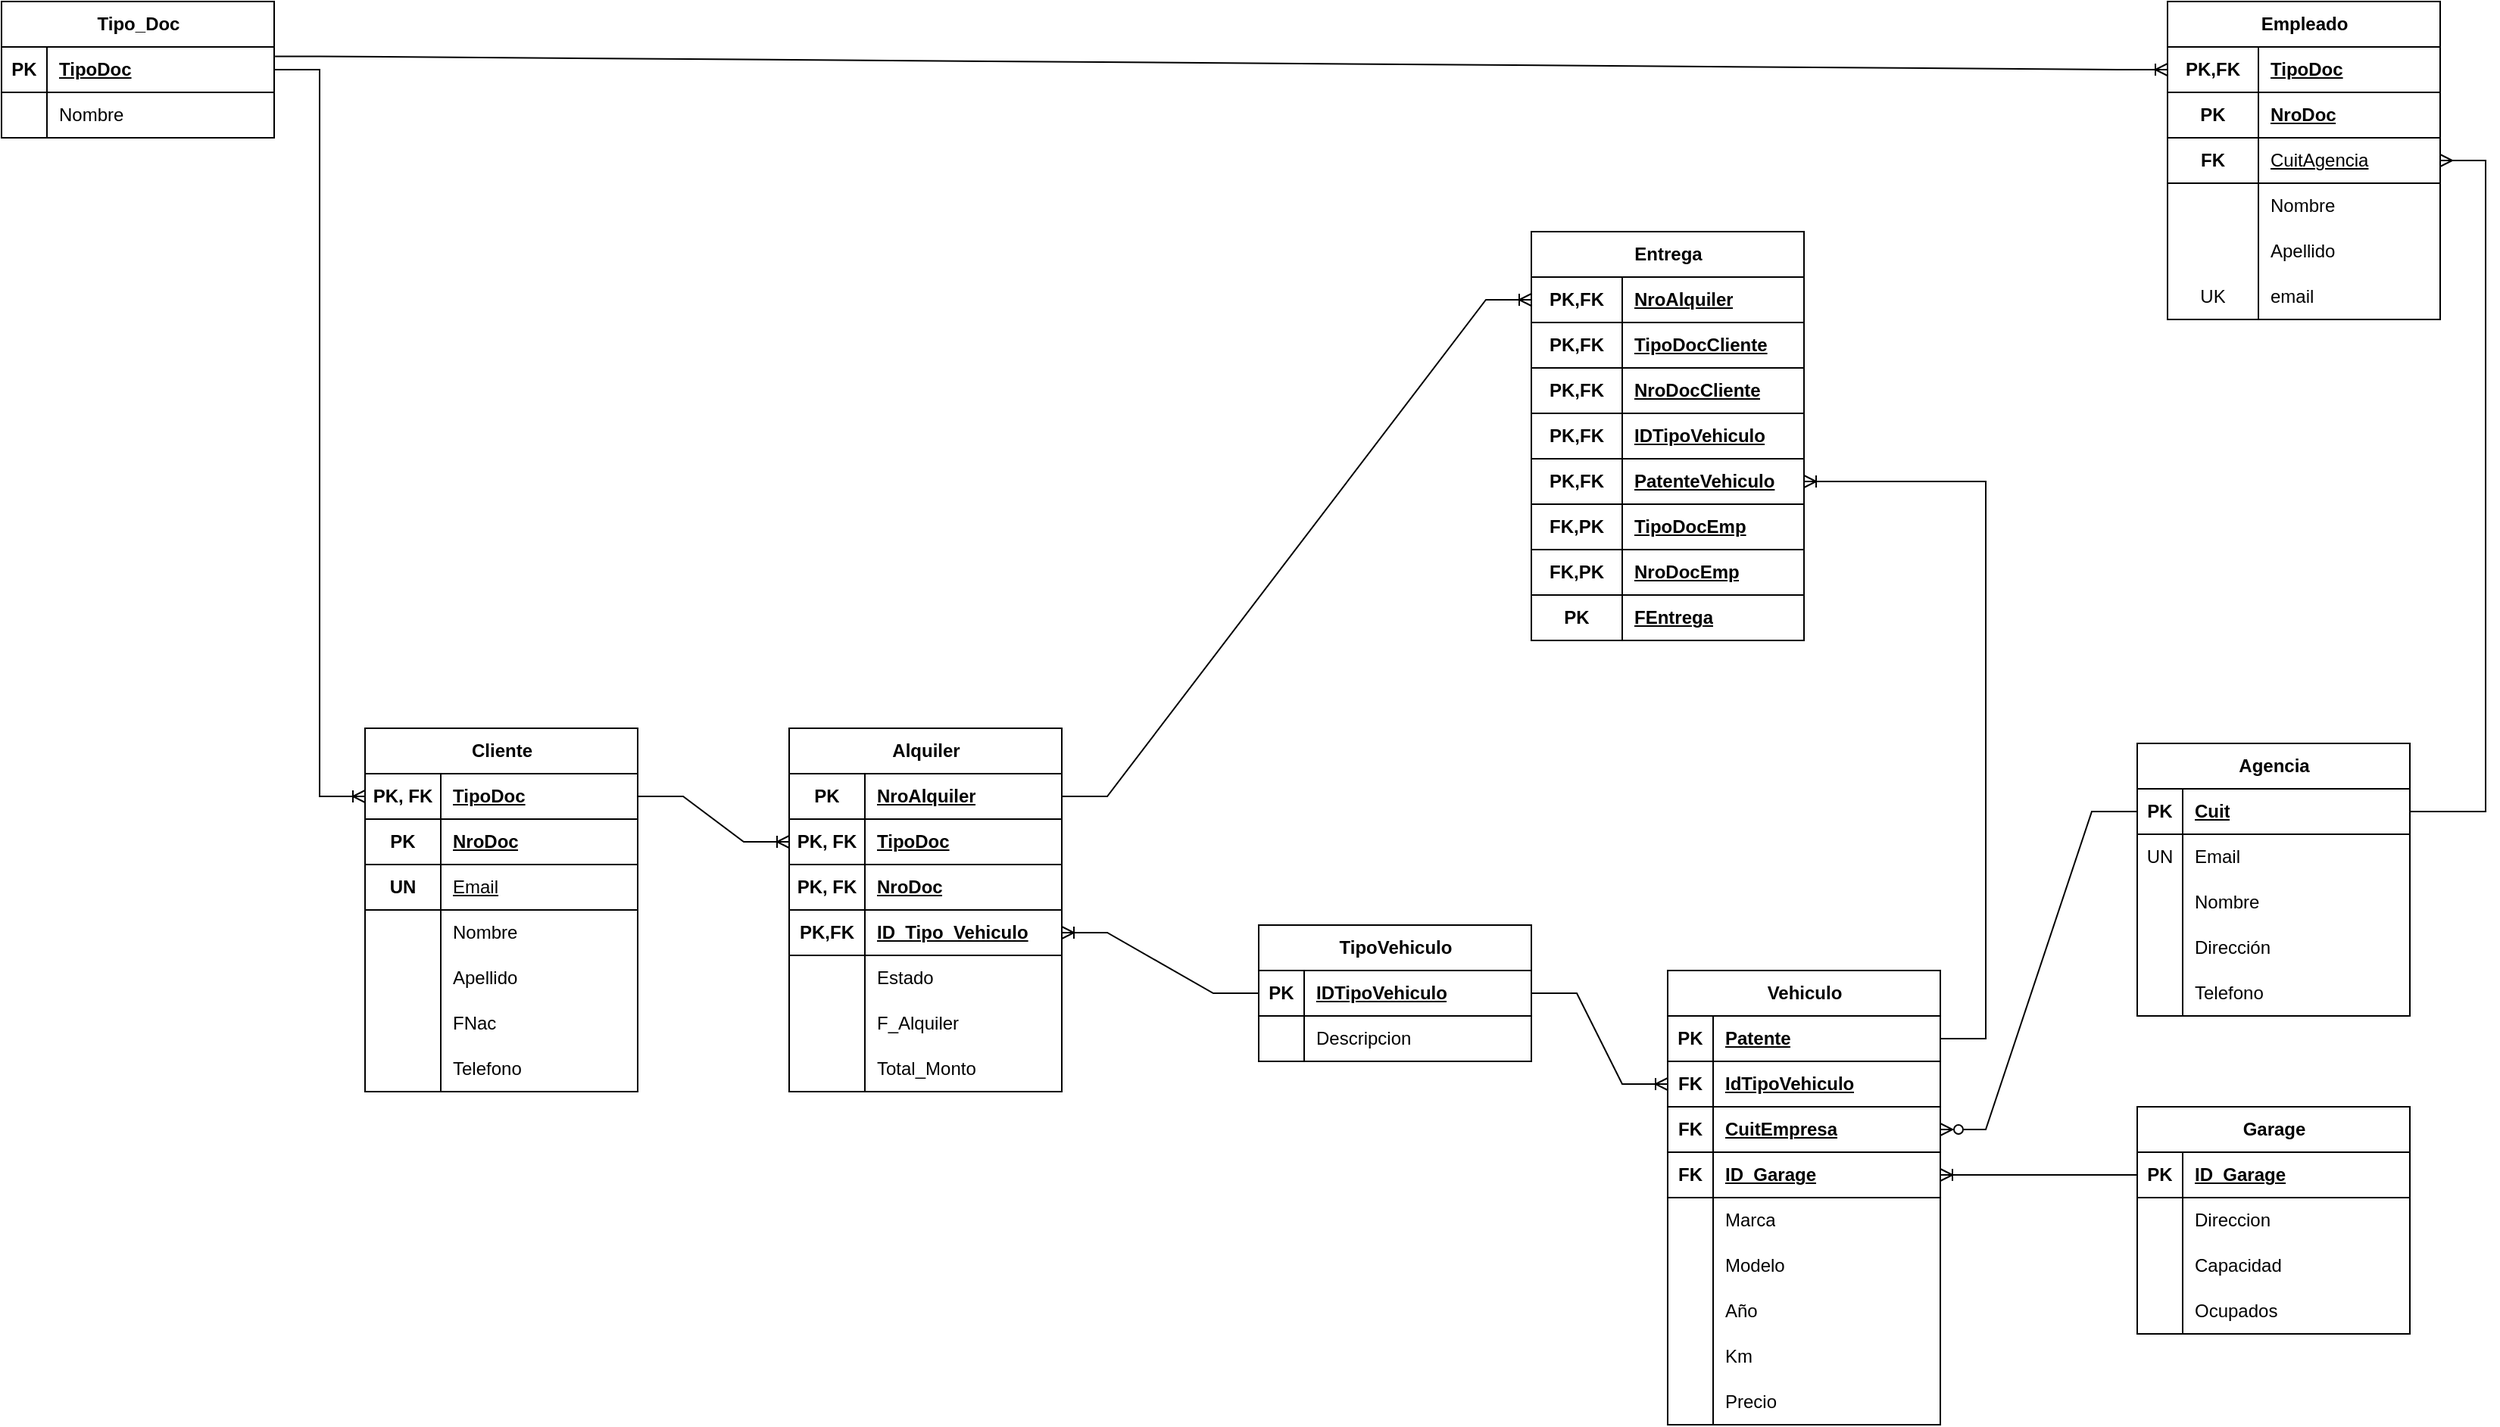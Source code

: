 <mxfile version="26.2.2">
  <diagram name="Página-1" id="3Fb46L_coKEyn5dIdVm9">
    <mxGraphModel dx="4307" dy="3256" grid="1" gridSize="10" guides="1" tooltips="1" connect="1" arrows="1" fold="1" page="1" pageScale="1" pageWidth="827" pageHeight="1169" math="0" shadow="0">
      <root>
        <mxCell id="0" />
        <mxCell id="1" parent="0" />
        <mxCell id="S7bPvrfA1P3Xf-3ag3un-34" value="Cliente" style="shape=table;startSize=30;container=1;collapsible=1;childLayout=tableLayout;fixedRows=1;rowLines=0;fontStyle=1;align=center;resizeLast=1;html=1;" parent="1" vertex="1">
          <mxGeometry x="100" y="120" width="180" height="240" as="geometry" />
        </mxCell>
        <mxCell id="6u-iVC1A4fWfIfRAJsbh-24" style="shape=tableRow;horizontal=0;startSize=0;swimlaneHead=0;swimlaneBody=0;fillColor=none;collapsible=0;dropTarget=0;points=[[0,0.5],[1,0.5]];portConstraint=eastwest;top=0;left=0;right=0;bottom=1;" parent="S7bPvrfA1P3Xf-3ag3un-34" vertex="1">
          <mxGeometry y="30" width="180" height="30" as="geometry" />
        </mxCell>
        <mxCell id="6u-iVC1A4fWfIfRAJsbh-25" value="PK, FK" style="shape=partialRectangle;connectable=0;fillColor=none;top=0;left=0;bottom=0;right=0;fontStyle=1;overflow=hidden;whiteSpace=wrap;html=1;" parent="6u-iVC1A4fWfIfRAJsbh-24" vertex="1">
          <mxGeometry width="50" height="30" as="geometry">
            <mxRectangle width="50" height="30" as="alternateBounds" />
          </mxGeometry>
        </mxCell>
        <mxCell id="6u-iVC1A4fWfIfRAJsbh-26" value="TipoDoc" style="shape=partialRectangle;connectable=0;fillColor=none;top=0;left=0;bottom=0;right=0;align=left;spacingLeft=6;fontStyle=5;overflow=hidden;whiteSpace=wrap;html=1;" parent="6u-iVC1A4fWfIfRAJsbh-24" vertex="1">
          <mxGeometry x="50" width="130" height="30" as="geometry">
            <mxRectangle width="130" height="30" as="alternateBounds" />
          </mxGeometry>
        </mxCell>
        <mxCell id="S7bPvrfA1P3Xf-3ag3un-50" style="shape=tableRow;horizontal=0;startSize=0;swimlaneHead=0;swimlaneBody=0;fillColor=none;collapsible=0;dropTarget=0;points=[[0,0.5],[1,0.5]];portConstraint=eastwest;top=0;left=0;right=0;bottom=1;" parent="S7bPvrfA1P3Xf-3ag3un-34" vertex="1">
          <mxGeometry y="60" width="180" height="30" as="geometry" />
        </mxCell>
        <mxCell id="S7bPvrfA1P3Xf-3ag3un-51" value="PK" style="shape=partialRectangle;connectable=0;fillColor=none;top=0;left=0;bottom=0;right=0;fontStyle=1;overflow=hidden;whiteSpace=wrap;html=1;" parent="S7bPvrfA1P3Xf-3ag3un-50" vertex="1">
          <mxGeometry width="50" height="30" as="geometry">
            <mxRectangle width="50" height="30" as="alternateBounds" />
          </mxGeometry>
        </mxCell>
        <mxCell id="S7bPvrfA1P3Xf-3ag3un-52" value="NroDoc" style="shape=partialRectangle;connectable=0;fillColor=none;top=0;left=0;bottom=0;right=0;align=left;spacingLeft=6;fontStyle=5;overflow=hidden;whiteSpace=wrap;html=1;" parent="S7bPvrfA1P3Xf-3ag3un-50" vertex="1">
          <mxGeometry x="50" width="130" height="30" as="geometry">
            <mxRectangle width="130" height="30" as="alternateBounds" />
          </mxGeometry>
        </mxCell>
        <mxCell id="S7bPvrfA1P3Xf-3ag3un-59" style="shape=tableRow;horizontal=0;startSize=0;swimlaneHead=0;swimlaneBody=0;fillColor=none;collapsible=0;dropTarget=0;points=[[0,0.5],[1,0.5]];portConstraint=eastwest;top=0;left=0;right=0;bottom=1;" parent="S7bPvrfA1P3Xf-3ag3un-34" vertex="1">
          <mxGeometry y="90" width="180" height="30" as="geometry" />
        </mxCell>
        <mxCell id="S7bPvrfA1P3Xf-3ag3un-60" value="UN" style="shape=partialRectangle;connectable=0;fillColor=none;top=0;left=0;bottom=0;right=0;fontStyle=1;overflow=hidden;whiteSpace=wrap;html=1;" parent="S7bPvrfA1P3Xf-3ag3un-59" vertex="1">
          <mxGeometry width="50" height="30" as="geometry">
            <mxRectangle width="50" height="30" as="alternateBounds" />
          </mxGeometry>
        </mxCell>
        <mxCell id="S7bPvrfA1P3Xf-3ag3un-61" value="&lt;span style=&quot;font-weight: 400;&quot;&gt;Email&lt;/span&gt;" style="shape=partialRectangle;connectable=0;fillColor=none;top=0;left=0;bottom=0;right=0;align=left;spacingLeft=6;fontStyle=5;overflow=hidden;whiteSpace=wrap;html=1;" parent="S7bPvrfA1P3Xf-3ag3un-59" vertex="1">
          <mxGeometry x="50" width="130" height="30" as="geometry">
            <mxRectangle width="130" height="30" as="alternateBounds" />
          </mxGeometry>
        </mxCell>
        <mxCell id="S7bPvrfA1P3Xf-3ag3un-38" value="" style="shape=tableRow;horizontal=0;startSize=0;swimlaneHead=0;swimlaneBody=0;fillColor=none;collapsible=0;dropTarget=0;points=[[0,0.5],[1,0.5]];portConstraint=eastwest;top=0;left=0;right=0;bottom=0;" parent="S7bPvrfA1P3Xf-3ag3un-34" vertex="1">
          <mxGeometry y="120" width="180" height="30" as="geometry" />
        </mxCell>
        <mxCell id="S7bPvrfA1P3Xf-3ag3un-39" value="" style="shape=partialRectangle;connectable=0;fillColor=none;top=0;left=0;bottom=0;right=0;editable=1;overflow=hidden;whiteSpace=wrap;html=1;" parent="S7bPvrfA1P3Xf-3ag3un-38" vertex="1">
          <mxGeometry width="50" height="30" as="geometry">
            <mxRectangle width="50" height="30" as="alternateBounds" />
          </mxGeometry>
        </mxCell>
        <mxCell id="S7bPvrfA1P3Xf-3ag3un-40" value="Nombre" style="shape=partialRectangle;connectable=0;fillColor=none;top=0;left=0;bottom=0;right=0;align=left;spacingLeft=6;overflow=hidden;whiteSpace=wrap;html=1;" parent="S7bPvrfA1P3Xf-3ag3un-38" vertex="1">
          <mxGeometry x="50" width="130" height="30" as="geometry">
            <mxRectangle width="130" height="30" as="alternateBounds" />
          </mxGeometry>
        </mxCell>
        <mxCell id="S7bPvrfA1P3Xf-3ag3un-41" value="" style="shape=tableRow;horizontal=0;startSize=0;swimlaneHead=0;swimlaneBody=0;fillColor=none;collapsible=0;dropTarget=0;points=[[0,0.5],[1,0.5]];portConstraint=eastwest;top=0;left=0;right=0;bottom=0;" parent="S7bPvrfA1P3Xf-3ag3un-34" vertex="1">
          <mxGeometry y="150" width="180" height="30" as="geometry" />
        </mxCell>
        <mxCell id="S7bPvrfA1P3Xf-3ag3un-42" value="" style="shape=partialRectangle;connectable=0;fillColor=none;top=0;left=0;bottom=0;right=0;editable=1;overflow=hidden;whiteSpace=wrap;html=1;" parent="S7bPvrfA1P3Xf-3ag3un-41" vertex="1">
          <mxGeometry width="50" height="30" as="geometry">
            <mxRectangle width="50" height="30" as="alternateBounds" />
          </mxGeometry>
        </mxCell>
        <mxCell id="S7bPvrfA1P3Xf-3ag3un-43" value="Apellido" style="shape=partialRectangle;connectable=0;fillColor=none;top=0;left=0;bottom=0;right=0;align=left;spacingLeft=6;overflow=hidden;whiteSpace=wrap;html=1;" parent="S7bPvrfA1P3Xf-3ag3un-41" vertex="1">
          <mxGeometry x="50" width="130" height="30" as="geometry">
            <mxRectangle width="130" height="30" as="alternateBounds" />
          </mxGeometry>
        </mxCell>
        <mxCell id="S7bPvrfA1P3Xf-3ag3un-53" style="shape=tableRow;horizontal=0;startSize=0;swimlaneHead=0;swimlaneBody=0;fillColor=none;collapsible=0;dropTarget=0;points=[[0,0.5],[1,0.5]];portConstraint=eastwest;top=0;left=0;right=0;bottom=0;" parent="S7bPvrfA1P3Xf-3ag3un-34" vertex="1">
          <mxGeometry y="180" width="180" height="30" as="geometry" />
        </mxCell>
        <mxCell id="S7bPvrfA1P3Xf-3ag3un-54" style="shape=partialRectangle;connectable=0;fillColor=none;top=0;left=0;bottom=0;right=0;editable=1;overflow=hidden;whiteSpace=wrap;html=1;" parent="S7bPvrfA1P3Xf-3ag3un-53" vertex="1">
          <mxGeometry width="50" height="30" as="geometry">
            <mxRectangle width="50" height="30" as="alternateBounds" />
          </mxGeometry>
        </mxCell>
        <mxCell id="S7bPvrfA1P3Xf-3ag3un-55" value="FNac" style="shape=partialRectangle;connectable=0;fillColor=none;top=0;left=0;bottom=0;right=0;align=left;spacingLeft=6;overflow=hidden;whiteSpace=wrap;html=1;" parent="S7bPvrfA1P3Xf-3ag3un-53" vertex="1">
          <mxGeometry x="50" width="130" height="30" as="geometry">
            <mxRectangle width="130" height="30" as="alternateBounds" />
          </mxGeometry>
        </mxCell>
        <mxCell id="S7bPvrfA1P3Xf-3ag3un-56" style="shape=tableRow;horizontal=0;startSize=0;swimlaneHead=0;swimlaneBody=0;fillColor=none;collapsible=0;dropTarget=0;points=[[0,0.5],[1,0.5]];portConstraint=eastwest;top=0;left=0;right=0;bottom=0;" parent="S7bPvrfA1P3Xf-3ag3un-34" vertex="1">
          <mxGeometry y="210" width="180" height="30" as="geometry" />
        </mxCell>
        <mxCell id="S7bPvrfA1P3Xf-3ag3un-57" style="shape=partialRectangle;connectable=0;fillColor=none;top=0;left=0;bottom=0;right=0;editable=1;overflow=hidden;whiteSpace=wrap;html=1;" parent="S7bPvrfA1P3Xf-3ag3un-56" vertex="1">
          <mxGeometry width="50" height="30" as="geometry">
            <mxRectangle width="50" height="30" as="alternateBounds" />
          </mxGeometry>
        </mxCell>
        <mxCell id="S7bPvrfA1P3Xf-3ag3un-58" value="Telefono" style="shape=partialRectangle;connectable=0;fillColor=none;top=0;left=0;bottom=0;right=0;align=left;spacingLeft=6;overflow=hidden;whiteSpace=wrap;html=1;" parent="S7bPvrfA1P3Xf-3ag3un-56" vertex="1">
          <mxGeometry x="50" width="130" height="30" as="geometry">
            <mxRectangle width="130" height="30" as="alternateBounds" />
          </mxGeometry>
        </mxCell>
        <mxCell id="S7bPvrfA1P3Xf-3ag3un-62" value="Alquiler" style="shape=table;startSize=30;container=1;collapsible=1;childLayout=tableLayout;fixedRows=1;rowLines=0;fontStyle=1;align=center;resizeLast=1;html=1;" parent="1" vertex="1">
          <mxGeometry x="380" y="120" width="180" height="240" as="geometry" />
        </mxCell>
        <mxCell id="S7bPvrfA1P3Xf-3ag3un-63" value="" style="shape=tableRow;horizontal=0;startSize=0;swimlaneHead=0;swimlaneBody=0;fillColor=none;collapsible=0;dropTarget=0;points=[[0,0.5],[1,0.5]];portConstraint=eastwest;top=0;left=0;right=0;bottom=1;" parent="S7bPvrfA1P3Xf-3ag3un-62" vertex="1">
          <mxGeometry y="30" width="180" height="30" as="geometry" />
        </mxCell>
        <mxCell id="S7bPvrfA1P3Xf-3ag3un-64" value="PK" style="shape=partialRectangle;connectable=0;fillColor=none;top=0;left=0;bottom=0;right=0;fontStyle=1;overflow=hidden;whiteSpace=wrap;html=1;" parent="S7bPvrfA1P3Xf-3ag3un-63" vertex="1">
          <mxGeometry width="50" height="30" as="geometry">
            <mxRectangle width="50" height="30" as="alternateBounds" />
          </mxGeometry>
        </mxCell>
        <mxCell id="S7bPvrfA1P3Xf-3ag3un-65" value="NroAlquiler" style="shape=partialRectangle;connectable=0;fillColor=none;top=0;left=0;bottom=0;right=0;align=left;spacingLeft=6;fontStyle=5;overflow=hidden;whiteSpace=wrap;html=1;" parent="S7bPvrfA1P3Xf-3ag3un-63" vertex="1">
          <mxGeometry x="50" width="130" height="30" as="geometry">
            <mxRectangle width="130" height="30" as="alternateBounds" />
          </mxGeometry>
        </mxCell>
        <mxCell id="6u-iVC1A4fWfIfRAJsbh-27" style="shape=tableRow;horizontal=0;startSize=0;swimlaneHead=0;swimlaneBody=0;fillColor=none;collapsible=0;dropTarget=0;points=[[0,0.5],[1,0.5]];portConstraint=eastwest;top=0;left=0;right=0;bottom=1;" parent="S7bPvrfA1P3Xf-3ag3un-62" vertex="1">
          <mxGeometry y="60" width="180" height="30" as="geometry" />
        </mxCell>
        <mxCell id="6u-iVC1A4fWfIfRAJsbh-28" value="PK, FK" style="shape=partialRectangle;connectable=0;fillColor=none;top=0;left=0;bottom=0;right=0;fontStyle=1;overflow=hidden;whiteSpace=wrap;html=1;" parent="6u-iVC1A4fWfIfRAJsbh-27" vertex="1">
          <mxGeometry width="50" height="30" as="geometry">
            <mxRectangle width="50" height="30" as="alternateBounds" />
          </mxGeometry>
        </mxCell>
        <mxCell id="6u-iVC1A4fWfIfRAJsbh-29" value="TipoDoc" style="shape=partialRectangle;connectable=0;fillColor=none;top=0;left=0;bottom=0;right=0;align=left;spacingLeft=6;fontStyle=5;overflow=hidden;whiteSpace=wrap;html=1;" parent="6u-iVC1A4fWfIfRAJsbh-27" vertex="1">
          <mxGeometry x="50" width="130" height="30" as="geometry">
            <mxRectangle width="130" height="30" as="alternateBounds" />
          </mxGeometry>
        </mxCell>
        <mxCell id="6u-iVC1A4fWfIfRAJsbh-30" style="shape=tableRow;horizontal=0;startSize=0;swimlaneHead=0;swimlaneBody=0;fillColor=none;collapsible=0;dropTarget=0;points=[[0,0.5],[1,0.5]];portConstraint=eastwest;top=0;left=0;right=0;bottom=1;" parent="S7bPvrfA1P3Xf-3ag3un-62" vertex="1">
          <mxGeometry y="90" width="180" height="30" as="geometry" />
        </mxCell>
        <mxCell id="6u-iVC1A4fWfIfRAJsbh-31" value="PK, FK" style="shape=partialRectangle;connectable=0;fillColor=none;top=0;left=0;bottom=0;right=0;fontStyle=1;overflow=hidden;whiteSpace=wrap;html=1;" parent="6u-iVC1A4fWfIfRAJsbh-30" vertex="1">
          <mxGeometry width="50" height="30" as="geometry">
            <mxRectangle width="50" height="30" as="alternateBounds" />
          </mxGeometry>
        </mxCell>
        <mxCell id="6u-iVC1A4fWfIfRAJsbh-32" value="NroDoc" style="shape=partialRectangle;connectable=0;fillColor=none;top=0;left=0;bottom=0;right=0;align=left;spacingLeft=6;fontStyle=5;overflow=hidden;whiteSpace=wrap;html=1;" parent="6u-iVC1A4fWfIfRAJsbh-30" vertex="1">
          <mxGeometry x="50" width="130" height="30" as="geometry">
            <mxRectangle width="130" height="30" as="alternateBounds" />
          </mxGeometry>
        </mxCell>
        <mxCell id="6u-iVC1A4fWfIfRAJsbh-33" style="shape=tableRow;horizontal=0;startSize=0;swimlaneHead=0;swimlaneBody=0;fillColor=none;collapsible=0;dropTarget=0;points=[[0,0.5],[1,0.5]];portConstraint=eastwest;top=0;left=0;right=0;bottom=1;" parent="S7bPvrfA1P3Xf-3ag3un-62" vertex="1">
          <mxGeometry y="120" width="180" height="30" as="geometry" />
        </mxCell>
        <mxCell id="6u-iVC1A4fWfIfRAJsbh-34" value="PK,FK" style="shape=partialRectangle;connectable=0;fillColor=none;top=0;left=0;bottom=0;right=0;fontStyle=1;overflow=hidden;whiteSpace=wrap;html=1;" parent="6u-iVC1A4fWfIfRAJsbh-33" vertex="1">
          <mxGeometry width="50" height="30" as="geometry">
            <mxRectangle width="50" height="30" as="alternateBounds" />
          </mxGeometry>
        </mxCell>
        <mxCell id="6u-iVC1A4fWfIfRAJsbh-35" value="ID_Tipo_Vehiculo" style="shape=partialRectangle;connectable=0;fillColor=none;top=0;left=0;bottom=0;right=0;align=left;spacingLeft=6;fontStyle=5;overflow=hidden;whiteSpace=wrap;html=1;" parent="6u-iVC1A4fWfIfRAJsbh-33" vertex="1">
          <mxGeometry x="50" width="130" height="30" as="geometry">
            <mxRectangle width="130" height="30" as="alternateBounds" />
          </mxGeometry>
        </mxCell>
        <mxCell id="S7bPvrfA1P3Xf-3ag3un-66" value="" style="shape=tableRow;horizontal=0;startSize=0;swimlaneHead=0;swimlaneBody=0;fillColor=none;collapsible=0;dropTarget=0;points=[[0,0.5],[1,0.5]];portConstraint=eastwest;top=0;left=0;right=0;bottom=0;" parent="S7bPvrfA1P3Xf-3ag3un-62" vertex="1">
          <mxGeometry y="150" width="180" height="30" as="geometry" />
        </mxCell>
        <mxCell id="S7bPvrfA1P3Xf-3ag3un-67" value="" style="shape=partialRectangle;connectable=0;fillColor=none;top=0;left=0;bottom=0;right=0;editable=1;overflow=hidden;whiteSpace=wrap;html=1;" parent="S7bPvrfA1P3Xf-3ag3un-66" vertex="1">
          <mxGeometry width="50" height="30" as="geometry">
            <mxRectangle width="50" height="30" as="alternateBounds" />
          </mxGeometry>
        </mxCell>
        <mxCell id="S7bPvrfA1P3Xf-3ag3un-68" value="Estado" style="shape=partialRectangle;connectable=0;fillColor=none;top=0;left=0;bottom=0;right=0;align=left;spacingLeft=6;overflow=hidden;whiteSpace=wrap;html=1;" parent="S7bPvrfA1P3Xf-3ag3un-66" vertex="1">
          <mxGeometry x="50" width="130" height="30" as="geometry">
            <mxRectangle width="130" height="30" as="alternateBounds" />
          </mxGeometry>
        </mxCell>
        <mxCell id="S7bPvrfA1P3Xf-3ag3un-102" style="shape=tableRow;horizontal=0;startSize=0;swimlaneHead=0;swimlaneBody=0;fillColor=none;collapsible=0;dropTarget=0;points=[[0,0.5],[1,0.5]];portConstraint=eastwest;top=0;left=0;right=0;bottom=0;" parent="S7bPvrfA1P3Xf-3ag3un-62" vertex="1">
          <mxGeometry y="180" width="180" height="30" as="geometry" />
        </mxCell>
        <mxCell id="S7bPvrfA1P3Xf-3ag3un-103" style="shape=partialRectangle;connectable=0;fillColor=none;top=0;left=0;bottom=0;right=0;editable=1;overflow=hidden;whiteSpace=wrap;html=1;" parent="S7bPvrfA1P3Xf-3ag3un-102" vertex="1">
          <mxGeometry width="50" height="30" as="geometry">
            <mxRectangle width="50" height="30" as="alternateBounds" />
          </mxGeometry>
        </mxCell>
        <mxCell id="S7bPvrfA1P3Xf-3ag3un-104" value="F_Alquiler" style="shape=partialRectangle;connectable=0;fillColor=none;top=0;left=0;bottom=0;right=0;align=left;spacingLeft=6;overflow=hidden;whiteSpace=wrap;html=1;" parent="S7bPvrfA1P3Xf-3ag3un-102" vertex="1">
          <mxGeometry x="50" width="130" height="30" as="geometry">
            <mxRectangle width="130" height="30" as="alternateBounds" />
          </mxGeometry>
        </mxCell>
        <mxCell id="S7bPvrfA1P3Xf-3ag3un-194" style="shape=tableRow;horizontal=0;startSize=0;swimlaneHead=0;swimlaneBody=0;fillColor=none;collapsible=0;dropTarget=0;points=[[0,0.5],[1,0.5]];portConstraint=eastwest;top=0;left=0;right=0;bottom=0;" parent="S7bPvrfA1P3Xf-3ag3un-62" vertex="1">
          <mxGeometry y="210" width="180" height="30" as="geometry" />
        </mxCell>
        <mxCell id="S7bPvrfA1P3Xf-3ag3un-195" style="shape=partialRectangle;connectable=0;fillColor=none;top=0;left=0;bottom=0;right=0;editable=1;overflow=hidden;whiteSpace=wrap;html=1;" parent="S7bPvrfA1P3Xf-3ag3un-194" vertex="1">
          <mxGeometry width="50" height="30" as="geometry">
            <mxRectangle width="50" height="30" as="alternateBounds" />
          </mxGeometry>
        </mxCell>
        <mxCell id="S7bPvrfA1P3Xf-3ag3un-196" value="Total_Monto" style="shape=partialRectangle;connectable=0;fillColor=none;top=0;left=0;bottom=0;right=0;align=left;spacingLeft=6;overflow=hidden;whiteSpace=wrap;html=1;" parent="S7bPvrfA1P3Xf-3ag3un-194" vertex="1">
          <mxGeometry x="50" width="130" height="30" as="geometry">
            <mxRectangle width="130" height="30" as="alternateBounds" />
          </mxGeometry>
        </mxCell>
        <mxCell id="S7bPvrfA1P3Xf-3ag3un-84" value="" style="edgeStyle=entityRelationEdgeStyle;fontSize=12;html=1;endArrow=ERoneToMany;rounded=0;exitX=1;exitY=0.5;exitDx=0;exitDy=0;entryX=0;entryY=0.5;entryDx=0;entryDy=0;" parent="1" target="6u-iVC1A4fWfIfRAJsbh-27" edge="1">
          <mxGeometry width="100" height="100" relative="1" as="geometry">
            <mxPoint x="280" y="165" as="sourcePoint" />
            <mxPoint x="380" y="165" as="targetPoint" />
          </mxGeometry>
        </mxCell>
        <mxCell id="S7bPvrfA1P3Xf-3ag3un-85" value="TipoVehiculo" style="shape=table;startSize=30;container=1;collapsible=1;childLayout=tableLayout;fixedRows=1;rowLines=0;fontStyle=1;align=center;resizeLast=1;html=1;" parent="1" vertex="1">
          <mxGeometry x="690" y="250" width="180" height="90" as="geometry" />
        </mxCell>
        <mxCell id="S7bPvrfA1P3Xf-3ag3un-86" value="" style="shape=tableRow;horizontal=0;startSize=0;swimlaneHead=0;swimlaneBody=0;fillColor=none;collapsible=0;dropTarget=0;points=[[0,0.5],[1,0.5]];portConstraint=eastwest;top=0;left=0;right=0;bottom=1;" parent="S7bPvrfA1P3Xf-3ag3un-85" vertex="1">
          <mxGeometry y="30" width="180" height="30" as="geometry" />
        </mxCell>
        <mxCell id="S7bPvrfA1P3Xf-3ag3un-87" value="PK" style="shape=partialRectangle;connectable=0;fillColor=none;top=0;left=0;bottom=0;right=0;fontStyle=1;overflow=hidden;whiteSpace=wrap;html=1;" parent="S7bPvrfA1P3Xf-3ag3un-86" vertex="1">
          <mxGeometry width="30" height="30" as="geometry">
            <mxRectangle width="30" height="30" as="alternateBounds" />
          </mxGeometry>
        </mxCell>
        <mxCell id="S7bPvrfA1P3Xf-3ag3un-88" value="IDTipoVehiculo" style="shape=partialRectangle;connectable=0;fillColor=none;top=0;left=0;bottom=0;right=0;align=left;spacingLeft=6;fontStyle=5;overflow=hidden;whiteSpace=wrap;html=1;" parent="S7bPvrfA1P3Xf-3ag3un-86" vertex="1">
          <mxGeometry x="30" width="150" height="30" as="geometry">
            <mxRectangle width="150" height="30" as="alternateBounds" />
          </mxGeometry>
        </mxCell>
        <mxCell id="S7bPvrfA1P3Xf-3ag3un-89" value="" style="shape=tableRow;horizontal=0;startSize=0;swimlaneHead=0;swimlaneBody=0;fillColor=none;collapsible=0;dropTarget=0;points=[[0,0.5],[1,0.5]];portConstraint=eastwest;top=0;left=0;right=0;bottom=0;" parent="S7bPvrfA1P3Xf-3ag3un-85" vertex="1">
          <mxGeometry y="60" width="180" height="30" as="geometry" />
        </mxCell>
        <mxCell id="S7bPvrfA1P3Xf-3ag3un-90" value="" style="shape=partialRectangle;connectable=0;fillColor=none;top=0;left=0;bottom=0;right=0;editable=1;overflow=hidden;whiteSpace=wrap;html=1;" parent="S7bPvrfA1P3Xf-3ag3un-89" vertex="1">
          <mxGeometry width="30" height="30" as="geometry">
            <mxRectangle width="30" height="30" as="alternateBounds" />
          </mxGeometry>
        </mxCell>
        <mxCell id="S7bPvrfA1P3Xf-3ag3un-91" value="Descripcion" style="shape=partialRectangle;connectable=0;fillColor=none;top=0;left=0;bottom=0;right=0;align=left;spacingLeft=6;overflow=hidden;whiteSpace=wrap;html=1;" parent="S7bPvrfA1P3Xf-3ag3un-89" vertex="1">
          <mxGeometry x="30" width="150" height="30" as="geometry">
            <mxRectangle width="150" height="30" as="alternateBounds" />
          </mxGeometry>
        </mxCell>
        <mxCell id="S7bPvrfA1P3Xf-3ag3un-108" value="" style="edgeStyle=entityRelationEdgeStyle;fontSize=12;html=1;endArrow=ERoneToMany;rounded=0;exitX=0;exitY=0.5;exitDx=0;exitDy=0;entryX=1;entryY=0.5;entryDx=0;entryDy=0;" parent="1" source="S7bPvrfA1P3Xf-3ag3un-86" target="6u-iVC1A4fWfIfRAJsbh-33" edge="1">
          <mxGeometry width="100" height="100" relative="1" as="geometry">
            <mxPoint x="680" y="380" as="sourcePoint" />
            <mxPoint x="560" y="195" as="targetPoint" />
          </mxGeometry>
        </mxCell>
        <mxCell id="S7bPvrfA1P3Xf-3ag3un-140" value="" style="shape=tableRow;horizontal=0;startSize=0;swimlaneHead=0;swimlaneBody=0;fillColor=none;collapsible=0;dropTarget=0;points=[[0,0.5],[1,0.5]];portConstraint=eastwest;top=0;left=0;right=0;bottom=0;" parent="1" vertex="1">
          <mxGeometry x="300" y="10" width="180" height="30" as="geometry" />
        </mxCell>
        <mxCell id="S7bPvrfA1P3Xf-3ag3un-141" value="" style="shape=partialRectangle;connectable=0;fillColor=none;top=0;left=0;bottom=0;right=0;editable=1;overflow=hidden;whiteSpace=wrap;html=1;" parent="S7bPvrfA1P3Xf-3ag3un-140" vertex="1">
          <mxGeometry width="30" height="30" as="geometry">
            <mxRectangle width="30" height="30" as="alternateBounds" />
          </mxGeometry>
        </mxCell>
        <mxCell id="S7bPvrfA1P3Xf-3ag3un-145" value="" style="edgeStyle=entityRelationEdgeStyle;fontSize=12;html=1;endArrow=ERoneToMany;rounded=0;entryX=0;entryY=0.5;entryDx=0;entryDy=0;exitX=1;exitY=0.5;exitDx=0;exitDy=0;" parent="1" source="S7bPvrfA1P3Xf-3ag3un-63" target="6u-iVC1A4fWfIfRAJsbh-51" edge="1">
          <mxGeometry width="100" height="100" relative="1" as="geometry">
            <mxPoint x="120" y="-80" as="sourcePoint" />
            <mxPoint x="870" y="35" as="targetPoint" />
            <Array as="points">
              <mxPoint x="160" y="60" />
              <mxPoint x="180" y="120" />
              <mxPoint x="290" y="90" />
              <mxPoint x="210" y="70" />
            </Array>
          </mxGeometry>
        </mxCell>
        <mxCell id="S7bPvrfA1P3Xf-3ag3un-146" value="Vehiculo" style="shape=table;startSize=30;container=1;collapsible=1;childLayout=tableLayout;fixedRows=1;rowLines=0;fontStyle=1;align=center;resizeLast=1;html=1;" parent="1" vertex="1">
          <mxGeometry x="960" y="280" width="180" height="300" as="geometry" />
        </mxCell>
        <mxCell id="S7bPvrfA1P3Xf-3ag3un-147" value="" style="shape=tableRow;horizontal=0;startSize=0;swimlaneHead=0;swimlaneBody=0;fillColor=none;collapsible=0;dropTarget=0;points=[[0,0.5],[1,0.5]];portConstraint=eastwest;top=0;left=0;right=0;bottom=1;" parent="S7bPvrfA1P3Xf-3ag3un-146" vertex="1">
          <mxGeometry y="30" width="180" height="30" as="geometry" />
        </mxCell>
        <mxCell id="S7bPvrfA1P3Xf-3ag3un-148" value="PK" style="shape=partialRectangle;connectable=0;fillColor=none;top=0;left=0;bottom=0;right=0;fontStyle=1;overflow=hidden;whiteSpace=wrap;html=1;" parent="S7bPvrfA1P3Xf-3ag3un-147" vertex="1">
          <mxGeometry width="30" height="30" as="geometry">
            <mxRectangle width="30" height="30" as="alternateBounds" />
          </mxGeometry>
        </mxCell>
        <mxCell id="S7bPvrfA1P3Xf-3ag3un-149" value="Patente" style="shape=partialRectangle;connectable=0;fillColor=none;top=0;left=0;bottom=0;right=0;align=left;spacingLeft=6;fontStyle=5;overflow=hidden;whiteSpace=wrap;html=1;" parent="S7bPvrfA1P3Xf-3ag3un-147" vertex="1">
          <mxGeometry x="30" width="150" height="30" as="geometry">
            <mxRectangle width="150" height="30" as="alternateBounds" />
          </mxGeometry>
        </mxCell>
        <mxCell id="6u-iVC1A4fWfIfRAJsbh-36" style="shape=tableRow;horizontal=0;startSize=0;swimlaneHead=0;swimlaneBody=0;fillColor=none;collapsible=0;dropTarget=0;points=[[0,0.5],[1,0.5]];portConstraint=eastwest;top=0;left=0;right=0;bottom=1;" parent="S7bPvrfA1P3Xf-3ag3un-146" vertex="1">
          <mxGeometry y="60" width="180" height="30" as="geometry" />
        </mxCell>
        <mxCell id="6u-iVC1A4fWfIfRAJsbh-37" value="FK" style="shape=partialRectangle;connectable=0;fillColor=none;top=0;left=0;bottom=0;right=0;fontStyle=1;overflow=hidden;whiteSpace=wrap;html=1;" parent="6u-iVC1A4fWfIfRAJsbh-36" vertex="1">
          <mxGeometry width="30" height="30" as="geometry">
            <mxRectangle width="30" height="30" as="alternateBounds" />
          </mxGeometry>
        </mxCell>
        <mxCell id="6u-iVC1A4fWfIfRAJsbh-38" value="IdTipoVehiculo" style="shape=partialRectangle;connectable=0;fillColor=none;top=0;left=0;bottom=0;right=0;align=left;spacingLeft=6;fontStyle=5;overflow=hidden;whiteSpace=wrap;html=1;" parent="6u-iVC1A4fWfIfRAJsbh-36" vertex="1">
          <mxGeometry x="30" width="150" height="30" as="geometry">
            <mxRectangle width="150" height="30" as="alternateBounds" />
          </mxGeometry>
        </mxCell>
        <mxCell id="6u-iVC1A4fWfIfRAJsbh-39" style="shape=tableRow;horizontal=0;startSize=0;swimlaneHead=0;swimlaneBody=0;fillColor=none;collapsible=0;dropTarget=0;points=[[0,0.5],[1,0.5]];portConstraint=eastwest;top=0;left=0;right=0;bottom=1;" parent="S7bPvrfA1P3Xf-3ag3un-146" vertex="1">
          <mxGeometry y="90" width="180" height="30" as="geometry" />
        </mxCell>
        <mxCell id="6u-iVC1A4fWfIfRAJsbh-40" value="FK" style="shape=partialRectangle;connectable=0;fillColor=none;top=0;left=0;bottom=0;right=0;fontStyle=1;overflow=hidden;whiteSpace=wrap;html=1;" parent="6u-iVC1A4fWfIfRAJsbh-39" vertex="1">
          <mxGeometry width="30" height="30" as="geometry">
            <mxRectangle width="30" height="30" as="alternateBounds" />
          </mxGeometry>
        </mxCell>
        <mxCell id="6u-iVC1A4fWfIfRAJsbh-41" value="CuitEmpresa" style="shape=partialRectangle;connectable=0;fillColor=none;top=0;left=0;bottom=0;right=0;align=left;spacingLeft=6;fontStyle=5;overflow=hidden;whiteSpace=wrap;html=1;" parent="6u-iVC1A4fWfIfRAJsbh-39" vertex="1">
          <mxGeometry x="30" width="150" height="30" as="geometry">
            <mxRectangle width="150" height="30" as="alternateBounds" />
          </mxGeometry>
        </mxCell>
        <mxCell id="6u-iVC1A4fWfIfRAJsbh-42" style="shape=tableRow;horizontal=0;startSize=0;swimlaneHead=0;swimlaneBody=0;fillColor=none;collapsible=0;dropTarget=0;points=[[0,0.5],[1,0.5]];portConstraint=eastwest;top=0;left=0;right=0;bottom=1;" parent="S7bPvrfA1P3Xf-3ag3un-146" vertex="1">
          <mxGeometry y="120" width="180" height="30" as="geometry" />
        </mxCell>
        <mxCell id="6u-iVC1A4fWfIfRAJsbh-43" value="FK" style="shape=partialRectangle;connectable=0;fillColor=none;top=0;left=0;bottom=0;right=0;fontStyle=1;overflow=hidden;whiteSpace=wrap;html=1;" parent="6u-iVC1A4fWfIfRAJsbh-42" vertex="1">
          <mxGeometry width="30" height="30" as="geometry">
            <mxRectangle width="30" height="30" as="alternateBounds" />
          </mxGeometry>
        </mxCell>
        <mxCell id="6u-iVC1A4fWfIfRAJsbh-44" value="ID_Garage" style="shape=partialRectangle;connectable=0;fillColor=none;top=0;left=0;bottom=0;right=0;align=left;spacingLeft=6;fontStyle=5;overflow=hidden;whiteSpace=wrap;html=1;" parent="6u-iVC1A4fWfIfRAJsbh-42" vertex="1">
          <mxGeometry x="30" width="150" height="30" as="geometry">
            <mxRectangle width="150" height="30" as="alternateBounds" />
          </mxGeometry>
        </mxCell>
        <mxCell id="S7bPvrfA1P3Xf-3ag3un-150" value="" style="shape=tableRow;horizontal=0;startSize=0;swimlaneHead=0;swimlaneBody=0;fillColor=none;collapsible=0;dropTarget=0;points=[[0,0.5],[1,0.5]];portConstraint=eastwest;top=0;left=0;right=0;bottom=0;" parent="S7bPvrfA1P3Xf-3ag3un-146" vertex="1">
          <mxGeometry y="150" width="180" height="30" as="geometry" />
        </mxCell>
        <mxCell id="S7bPvrfA1P3Xf-3ag3un-151" value="" style="shape=partialRectangle;connectable=0;fillColor=none;top=0;left=0;bottom=0;right=0;editable=1;overflow=hidden;whiteSpace=wrap;html=1;" parent="S7bPvrfA1P3Xf-3ag3un-150" vertex="1">
          <mxGeometry width="30" height="30" as="geometry">
            <mxRectangle width="30" height="30" as="alternateBounds" />
          </mxGeometry>
        </mxCell>
        <mxCell id="S7bPvrfA1P3Xf-3ag3un-152" value="Marca" style="shape=partialRectangle;connectable=0;fillColor=none;top=0;left=0;bottom=0;right=0;align=left;spacingLeft=6;overflow=hidden;whiteSpace=wrap;html=1;" parent="S7bPvrfA1P3Xf-3ag3un-150" vertex="1">
          <mxGeometry x="30" width="150" height="30" as="geometry">
            <mxRectangle width="150" height="30" as="alternateBounds" />
          </mxGeometry>
        </mxCell>
        <mxCell id="S7bPvrfA1P3Xf-3ag3un-153" value="" style="shape=tableRow;horizontal=0;startSize=0;swimlaneHead=0;swimlaneBody=0;fillColor=none;collapsible=0;dropTarget=0;points=[[0,0.5],[1,0.5]];portConstraint=eastwest;top=0;left=0;right=0;bottom=0;" parent="S7bPvrfA1P3Xf-3ag3un-146" vertex="1">
          <mxGeometry y="180" width="180" height="30" as="geometry" />
        </mxCell>
        <mxCell id="S7bPvrfA1P3Xf-3ag3un-154" value="" style="shape=partialRectangle;connectable=0;fillColor=none;top=0;left=0;bottom=0;right=0;editable=1;overflow=hidden;whiteSpace=wrap;html=1;" parent="S7bPvrfA1P3Xf-3ag3un-153" vertex="1">
          <mxGeometry width="30" height="30" as="geometry">
            <mxRectangle width="30" height="30" as="alternateBounds" />
          </mxGeometry>
        </mxCell>
        <mxCell id="S7bPvrfA1P3Xf-3ag3un-155" value="Modelo" style="shape=partialRectangle;connectable=0;fillColor=none;top=0;left=0;bottom=0;right=0;align=left;spacingLeft=6;overflow=hidden;whiteSpace=wrap;html=1;" parent="S7bPvrfA1P3Xf-3ag3un-153" vertex="1">
          <mxGeometry x="30" width="150" height="30" as="geometry">
            <mxRectangle width="150" height="30" as="alternateBounds" />
          </mxGeometry>
        </mxCell>
        <mxCell id="S7bPvrfA1P3Xf-3ag3un-156" value="" style="shape=tableRow;horizontal=0;startSize=0;swimlaneHead=0;swimlaneBody=0;fillColor=none;collapsible=0;dropTarget=0;points=[[0,0.5],[1,0.5]];portConstraint=eastwest;top=0;left=0;right=0;bottom=0;" parent="S7bPvrfA1P3Xf-3ag3un-146" vertex="1">
          <mxGeometry y="210" width="180" height="30" as="geometry" />
        </mxCell>
        <mxCell id="S7bPvrfA1P3Xf-3ag3un-157" value="" style="shape=partialRectangle;connectable=0;fillColor=none;top=0;left=0;bottom=0;right=0;editable=1;overflow=hidden;whiteSpace=wrap;html=1;" parent="S7bPvrfA1P3Xf-3ag3un-156" vertex="1">
          <mxGeometry width="30" height="30" as="geometry">
            <mxRectangle width="30" height="30" as="alternateBounds" />
          </mxGeometry>
        </mxCell>
        <mxCell id="S7bPvrfA1P3Xf-3ag3un-158" value="Año" style="shape=partialRectangle;connectable=0;fillColor=none;top=0;left=0;bottom=0;right=0;align=left;spacingLeft=6;overflow=hidden;whiteSpace=wrap;html=1;" parent="S7bPvrfA1P3Xf-3ag3un-156" vertex="1">
          <mxGeometry x="30" width="150" height="30" as="geometry">
            <mxRectangle width="150" height="30" as="alternateBounds" />
          </mxGeometry>
        </mxCell>
        <mxCell id="S7bPvrfA1P3Xf-3ag3un-159" style="shape=tableRow;horizontal=0;startSize=0;swimlaneHead=0;swimlaneBody=0;fillColor=none;collapsible=0;dropTarget=0;points=[[0,0.5],[1,0.5]];portConstraint=eastwest;top=0;left=0;right=0;bottom=0;" parent="S7bPvrfA1P3Xf-3ag3un-146" vertex="1">
          <mxGeometry y="240" width="180" height="30" as="geometry" />
        </mxCell>
        <mxCell id="S7bPvrfA1P3Xf-3ag3un-160" style="shape=partialRectangle;connectable=0;fillColor=none;top=0;left=0;bottom=0;right=0;editable=1;overflow=hidden;whiteSpace=wrap;html=1;" parent="S7bPvrfA1P3Xf-3ag3un-159" vertex="1">
          <mxGeometry width="30" height="30" as="geometry">
            <mxRectangle width="30" height="30" as="alternateBounds" />
          </mxGeometry>
        </mxCell>
        <mxCell id="S7bPvrfA1P3Xf-3ag3un-161" value="Km" style="shape=partialRectangle;connectable=0;fillColor=none;top=0;left=0;bottom=0;right=0;align=left;spacingLeft=6;overflow=hidden;whiteSpace=wrap;html=1;" parent="S7bPvrfA1P3Xf-3ag3un-159" vertex="1">
          <mxGeometry x="30" width="150" height="30" as="geometry">
            <mxRectangle width="150" height="30" as="alternateBounds" />
          </mxGeometry>
        </mxCell>
        <mxCell id="S7bPvrfA1P3Xf-3ag3un-197" style="shape=tableRow;horizontal=0;startSize=0;swimlaneHead=0;swimlaneBody=0;fillColor=none;collapsible=0;dropTarget=0;points=[[0,0.5],[1,0.5]];portConstraint=eastwest;top=0;left=0;right=0;bottom=0;" parent="S7bPvrfA1P3Xf-3ag3un-146" vertex="1">
          <mxGeometry y="270" width="180" height="30" as="geometry" />
        </mxCell>
        <mxCell id="S7bPvrfA1P3Xf-3ag3un-198" style="shape=partialRectangle;connectable=0;fillColor=none;top=0;left=0;bottom=0;right=0;editable=1;overflow=hidden;whiteSpace=wrap;html=1;" parent="S7bPvrfA1P3Xf-3ag3un-197" vertex="1">
          <mxGeometry width="30" height="30" as="geometry">
            <mxRectangle width="30" height="30" as="alternateBounds" />
          </mxGeometry>
        </mxCell>
        <mxCell id="S7bPvrfA1P3Xf-3ag3un-199" value="Precio" style="shape=partialRectangle;connectable=0;fillColor=none;top=0;left=0;bottom=0;right=0;align=left;spacingLeft=6;overflow=hidden;whiteSpace=wrap;html=1;" parent="S7bPvrfA1P3Xf-3ag3un-197" vertex="1">
          <mxGeometry x="30" width="150" height="30" as="geometry">
            <mxRectangle width="150" height="30" as="alternateBounds" />
          </mxGeometry>
        </mxCell>
        <mxCell id="S7bPvrfA1P3Xf-3ag3un-162" value="" style="edgeStyle=entityRelationEdgeStyle;fontSize=12;html=1;endArrow=ERoneToMany;rounded=0;entryX=0;entryY=0.5;entryDx=0;entryDy=0;exitX=1;exitY=0.5;exitDx=0;exitDy=0;" parent="1" source="S7bPvrfA1P3Xf-3ag3un-86" target="6u-iVC1A4fWfIfRAJsbh-36" edge="1">
          <mxGeometry width="100" height="100" relative="1" as="geometry">
            <mxPoint x="1010" y="440" as="sourcePoint" />
            <mxPoint x="1110" y="340" as="targetPoint" />
          </mxGeometry>
        </mxCell>
        <mxCell id="S7bPvrfA1P3Xf-3ag3un-163" value="Garage" style="shape=table;startSize=30;container=1;collapsible=1;childLayout=tableLayout;fixedRows=1;rowLines=0;fontStyle=1;align=center;resizeLast=1;html=1;" parent="1" vertex="1">
          <mxGeometry x="1270" y="370" width="180" height="150" as="geometry" />
        </mxCell>
        <mxCell id="S7bPvrfA1P3Xf-3ag3un-164" value="" style="shape=tableRow;horizontal=0;startSize=0;swimlaneHead=0;swimlaneBody=0;fillColor=none;collapsible=0;dropTarget=0;points=[[0,0.5],[1,0.5]];portConstraint=eastwest;top=0;left=0;right=0;bottom=1;" parent="S7bPvrfA1P3Xf-3ag3un-163" vertex="1">
          <mxGeometry y="30" width="180" height="30" as="geometry" />
        </mxCell>
        <mxCell id="S7bPvrfA1P3Xf-3ag3un-165" value="PK" style="shape=partialRectangle;connectable=0;fillColor=none;top=0;left=0;bottom=0;right=0;fontStyle=1;overflow=hidden;whiteSpace=wrap;html=1;" parent="S7bPvrfA1P3Xf-3ag3un-164" vertex="1">
          <mxGeometry width="30" height="30" as="geometry">
            <mxRectangle width="30" height="30" as="alternateBounds" />
          </mxGeometry>
        </mxCell>
        <mxCell id="S7bPvrfA1P3Xf-3ag3un-166" value="ID_Garage" style="shape=partialRectangle;connectable=0;fillColor=none;top=0;left=0;bottom=0;right=0;align=left;spacingLeft=6;fontStyle=5;overflow=hidden;whiteSpace=wrap;html=1;" parent="S7bPvrfA1P3Xf-3ag3un-164" vertex="1">
          <mxGeometry x="30" width="150" height="30" as="geometry">
            <mxRectangle width="150" height="30" as="alternateBounds" />
          </mxGeometry>
        </mxCell>
        <mxCell id="S7bPvrfA1P3Xf-3ag3un-167" value="" style="shape=tableRow;horizontal=0;startSize=0;swimlaneHead=0;swimlaneBody=0;fillColor=none;collapsible=0;dropTarget=0;points=[[0,0.5],[1,0.5]];portConstraint=eastwest;top=0;left=0;right=0;bottom=0;" parent="S7bPvrfA1P3Xf-3ag3un-163" vertex="1">
          <mxGeometry y="60" width="180" height="30" as="geometry" />
        </mxCell>
        <mxCell id="S7bPvrfA1P3Xf-3ag3un-168" value="" style="shape=partialRectangle;connectable=0;fillColor=none;top=0;left=0;bottom=0;right=0;editable=1;overflow=hidden;whiteSpace=wrap;html=1;" parent="S7bPvrfA1P3Xf-3ag3un-167" vertex="1">
          <mxGeometry width="30" height="30" as="geometry">
            <mxRectangle width="30" height="30" as="alternateBounds" />
          </mxGeometry>
        </mxCell>
        <mxCell id="S7bPvrfA1P3Xf-3ag3un-169" value="Direccion" style="shape=partialRectangle;connectable=0;fillColor=none;top=0;left=0;bottom=0;right=0;align=left;spacingLeft=6;overflow=hidden;whiteSpace=wrap;html=1;" parent="S7bPvrfA1P3Xf-3ag3un-167" vertex="1">
          <mxGeometry x="30" width="150" height="30" as="geometry">
            <mxRectangle width="150" height="30" as="alternateBounds" />
          </mxGeometry>
        </mxCell>
        <mxCell id="S7bPvrfA1P3Xf-3ag3un-170" value="" style="shape=tableRow;horizontal=0;startSize=0;swimlaneHead=0;swimlaneBody=0;fillColor=none;collapsible=0;dropTarget=0;points=[[0,0.5],[1,0.5]];portConstraint=eastwest;top=0;left=0;right=0;bottom=0;" parent="S7bPvrfA1P3Xf-3ag3un-163" vertex="1">
          <mxGeometry y="90" width="180" height="30" as="geometry" />
        </mxCell>
        <mxCell id="S7bPvrfA1P3Xf-3ag3un-171" value="" style="shape=partialRectangle;connectable=0;fillColor=none;top=0;left=0;bottom=0;right=0;editable=1;overflow=hidden;whiteSpace=wrap;html=1;" parent="S7bPvrfA1P3Xf-3ag3un-170" vertex="1">
          <mxGeometry width="30" height="30" as="geometry">
            <mxRectangle width="30" height="30" as="alternateBounds" />
          </mxGeometry>
        </mxCell>
        <mxCell id="S7bPvrfA1P3Xf-3ag3un-172" value="Capacidad" style="shape=partialRectangle;connectable=0;fillColor=none;top=0;left=0;bottom=0;right=0;align=left;spacingLeft=6;overflow=hidden;whiteSpace=wrap;html=1;" parent="S7bPvrfA1P3Xf-3ag3un-170" vertex="1">
          <mxGeometry x="30" width="150" height="30" as="geometry">
            <mxRectangle width="150" height="30" as="alternateBounds" />
          </mxGeometry>
        </mxCell>
        <mxCell id="S7bPvrfA1P3Xf-3ag3un-173" value="" style="shape=tableRow;horizontal=0;startSize=0;swimlaneHead=0;swimlaneBody=0;fillColor=none;collapsible=0;dropTarget=0;points=[[0,0.5],[1,0.5]];portConstraint=eastwest;top=0;left=0;right=0;bottom=0;" parent="S7bPvrfA1P3Xf-3ag3un-163" vertex="1">
          <mxGeometry y="120" width="180" height="30" as="geometry" />
        </mxCell>
        <mxCell id="S7bPvrfA1P3Xf-3ag3un-174" value="" style="shape=partialRectangle;connectable=0;fillColor=none;top=0;left=0;bottom=0;right=0;editable=1;overflow=hidden;whiteSpace=wrap;html=1;" parent="S7bPvrfA1P3Xf-3ag3un-173" vertex="1">
          <mxGeometry width="30" height="30" as="geometry">
            <mxRectangle width="30" height="30" as="alternateBounds" />
          </mxGeometry>
        </mxCell>
        <mxCell id="S7bPvrfA1P3Xf-3ag3un-175" value="Ocupados" style="shape=partialRectangle;connectable=0;fillColor=none;top=0;left=0;bottom=0;right=0;align=left;spacingLeft=6;overflow=hidden;whiteSpace=wrap;html=1;" parent="S7bPvrfA1P3Xf-3ag3un-173" vertex="1">
          <mxGeometry x="30" width="150" height="30" as="geometry">
            <mxRectangle width="150" height="30" as="alternateBounds" />
          </mxGeometry>
        </mxCell>
        <mxCell id="S7bPvrfA1P3Xf-3ag3un-176" value="" style="edgeStyle=entityRelationEdgeStyle;fontSize=12;html=1;endArrow=ERoneToMany;rounded=0;entryX=1;entryY=0.5;entryDx=0;entryDy=0;exitX=0;exitY=0.5;exitDx=0;exitDy=0;" parent="1" source="S7bPvrfA1P3Xf-3ag3un-164" target="6u-iVC1A4fWfIfRAJsbh-42" edge="1">
          <mxGeometry width="100" height="100" relative="1" as="geometry">
            <mxPoint x="1090" y="210" as="sourcePoint" />
            <mxPoint x="1190" y="110" as="targetPoint" />
          </mxGeometry>
        </mxCell>
        <mxCell id="S7bPvrfA1P3Xf-3ag3un-177" value="Agencia" style="shape=table;startSize=30;container=1;collapsible=1;childLayout=tableLayout;fixedRows=1;rowLines=0;fontStyle=1;align=center;resizeLast=1;html=1;" parent="1" vertex="1">
          <mxGeometry x="1270" y="130" width="180" height="180" as="geometry" />
        </mxCell>
        <mxCell id="S7bPvrfA1P3Xf-3ag3un-178" value="" style="shape=tableRow;horizontal=0;startSize=0;swimlaneHead=0;swimlaneBody=0;fillColor=none;collapsible=0;dropTarget=0;points=[[0,0.5],[1,0.5]];portConstraint=eastwest;top=0;left=0;right=0;bottom=1;" parent="S7bPvrfA1P3Xf-3ag3un-177" vertex="1">
          <mxGeometry y="30" width="180" height="30" as="geometry" />
        </mxCell>
        <mxCell id="S7bPvrfA1P3Xf-3ag3un-179" value="PK" style="shape=partialRectangle;connectable=0;fillColor=none;top=0;left=0;bottom=0;right=0;fontStyle=1;overflow=hidden;whiteSpace=wrap;html=1;" parent="S7bPvrfA1P3Xf-3ag3un-178" vertex="1">
          <mxGeometry width="30" height="30" as="geometry">
            <mxRectangle width="30" height="30" as="alternateBounds" />
          </mxGeometry>
        </mxCell>
        <mxCell id="S7bPvrfA1P3Xf-3ag3un-180" value="Cuit" style="shape=partialRectangle;connectable=0;fillColor=none;top=0;left=0;bottom=0;right=0;align=left;spacingLeft=6;fontStyle=5;overflow=hidden;whiteSpace=wrap;html=1;" parent="S7bPvrfA1P3Xf-3ag3un-178" vertex="1">
          <mxGeometry x="30" width="150" height="30" as="geometry">
            <mxRectangle width="150" height="30" as="alternateBounds" />
          </mxGeometry>
        </mxCell>
        <mxCell id="S7bPvrfA1P3Xf-3ag3un-190" style="shape=tableRow;horizontal=0;startSize=0;swimlaneHead=0;swimlaneBody=0;fillColor=none;collapsible=0;dropTarget=0;points=[[0,0.5],[1,0.5]];portConstraint=eastwest;top=0;left=0;right=0;bottom=0;" parent="S7bPvrfA1P3Xf-3ag3un-177" vertex="1">
          <mxGeometry y="60" width="180" height="30" as="geometry" />
        </mxCell>
        <mxCell id="S7bPvrfA1P3Xf-3ag3un-191" value="UN" style="shape=partialRectangle;connectable=0;fillColor=none;top=0;left=0;bottom=0;right=0;editable=1;overflow=hidden;whiteSpace=wrap;html=1;" parent="S7bPvrfA1P3Xf-3ag3un-190" vertex="1">
          <mxGeometry width="30" height="30" as="geometry">
            <mxRectangle width="30" height="30" as="alternateBounds" />
          </mxGeometry>
        </mxCell>
        <mxCell id="S7bPvrfA1P3Xf-3ag3un-192" value="Email" style="shape=partialRectangle;connectable=0;fillColor=none;top=0;left=0;bottom=0;right=0;align=left;spacingLeft=6;overflow=hidden;whiteSpace=wrap;html=1;" parent="S7bPvrfA1P3Xf-3ag3un-190" vertex="1">
          <mxGeometry x="30" width="150" height="30" as="geometry">
            <mxRectangle width="150" height="30" as="alternateBounds" />
          </mxGeometry>
        </mxCell>
        <mxCell id="S7bPvrfA1P3Xf-3ag3un-181" value="" style="shape=tableRow;horizontal=0;startSize=0;swimlaneHead=0;swimlaneBody=0;fillColor=none;collapsible=0;dropTarget=0;points=[[0,0.5],[1,0.5]];portConstraint=eastwest;top=0;left=0;right=0;bottom=0;" parent="S7bPvrfA1P3Xf-3ag3un-177" vertex="1">
          <mxGeometry y="90" width="180" height="30" as="geometry" />
        </mxCell>
        <mxCell id="S7bPvrfA1P3Xf-3ag3un-182" value="" style="shape=partialRectangle;connectable=0;fillColor=none;top=0;left=0;bottom=0;right=0;editable=1;overflow=hidden;whiteSpace=wrap;html=1;" parent="S7bPvrfA1P3Xf-3ag3un-181" vertex="1">
          <mxGeometry width="30" height="30" as="geometry">
            <mxRectangle width="30" height="30" as="alternateBounds" />
          </mxGeometry>
        </mxCell>
        <mxCell id="S7bPvrfA1P3Xf-3ag3un-183" value="Nombre" style="shape=partialRectangle;connectable=0;fillColor=none;top=0;left=0;bottom=0;right=0;align=left;spacingLeft=6;overflow=hidden;whiteSpace=wrap;html=1;" parent="S7bPvrfA1P3Xf-3ag3un-181" vertex="1">
          <mxGeometry x="30" width="150" height="30" as="geometry">
            <mxRectangle width="150" height="30" as="alternateBounds" />
          </mxGeometry>
        </mxCell>
        <mxCell id="S7bPvrfA1P3Xf-3ag3un-184" value="" style="shape=tableRow;horizontal=0;startSize=0;swimlaneHead=0;swimlaneBody=0;fillColor=none;collapsible=0;dropTarget=0;points=[[0,0.5],[1,0.5]];portConstraint=eastwest;top=0;left=0;right=0;bottom=0;" parent="S7bPvrfA1P3Xf-3ag3un-177" vertex="1">
          <mxGeometry y="120" width="180" height="30" as="geometry" />
        </mxCell>
        <mxCell id="S7bPvrfA1P3Xf-3ag3un-185" value="" style="shape=partialRectangle;connectable=0;fillColor=none;top=0;left=0;bottom=0;right=0;editable=1;overflow=hidden;whiteSpace=wrap;html=1;" parent="S7bPvrfA1P3Xf-3ag3un-184" vertex="1">
          <mxGeometry width="30" height="30" as="geometry">
            <mxRectangle width="30" height="30" as="alternateBounds" />
          </mxGeometry>
        </mxCell>
        <mxCell id="S7bPvrfA1P3Xf-3ag3un-186" value="Dirección" style="shape=partialRectangle;connectable=0;fillColor=none;top=0;left=0;bottom=0;right=0;align=left;spacingLeft=6;overflow=hidden;whiteSpace=wrap;html=1;" parent="S7bPvrfA1P3Xf-3ag3un-184" vertex="1">
          <mxGeometry x="30" width="150" height="30" as="geometry">
            <mxRectangle width="150" height="30" as="alternateBounds" />
          </mxGeometry>
        </mxCell>
        <mxCell id="S7bPvrfA1P3Xf-3ag3un-187" value="" style="shape=tableRow;horizontal=0;startSize=0;swimlaneHead=0;swimlaneBody=0;fillColor=none;collapsible=0;dropTarget=0;points=[[0,0.5],[1,0.5]];portConstraint=eastwest;top=0;left=0;right=0;bottom=0;" parent="S7bPvrfA1P3Xf-3ag3un-177" vertex="1">
          <mxGeometry y="150" width="180" height="30" as="geometry" />
        </mxCell>
        <mxCell id="S7bPvrfA1P3Xf-3ag3un-188" value="" style="shape=partialRectangle;connectable=0;fillColor=none;top=0;left=0;bottom=0;right=0;editable=1;overflow=hidden;whiteSpace=wrap;html=1;" parent="S7bPvrfA1P3Xf-3ag3un-187" vertex="1">
          <mxGeometry width="30" height="30" as="geometry">
            <mxRectangle width="30" height="30" as="alternateBounds" />
          </mxGeometry>
        </mxCell>
        <mxCell id="S7bPvrfA1P3Xf-3ag3un-189" value="Telefono" style="shape=partialRectangle;connectable=0;fillColor=none;top=0;left=0;bottom=0;right=0;align=left;spacingLeft=6;overflow=hidden;whiteSpace=wrap;html=1;" parent="S7bPvrfA1P3Xf-3ag3un-187" vertex="1">
          <mxGeometry x="30" width="150" height="30" as="geometry">
            <mxRectangle width="150" height="30" as="alternateBounds" />
          </mxGeometry>
        </mxCell>
        <mxCell id="S7bPvrfA1P3Xf-3ag3un-193" value="" style="edgeStyle=entityRelationEdgeStyle;fontSize=12;html=1;endArrow=ERzeroToMany;endFill=1;rounded=0;" parent="1" source="S7bPvrfA1P3Xf-3ag3un-178" target="6u-iVC1A4fWfIfRAJsbh-39" edge="1">
          <mxGeometry width="100" height="100" relative="1" as="geometry">
            <mxPoint x="780" y="490" as="sourcePoint" />
            <mxPoint x="977" y="325" as="targetPoint" />
            <Array as="points">
              <mxPoint x="820" y="440" />
              <mxPoint x="940" y="450" />
            </Array>
          </mxGeometry>
        </mxCell>
        <mxCell id="S7bPvrfA1P3Xf-3ag3un-200" value="" style="edgeStyle=entityRelationEdgeStyle;fontSize=12;html=1;endArrow=ERoneToMany;rounded=0;entryX=1;entryY=0.5;entryDx=0;entryDy=0;" parent="1" target="6u-iVC1A4fWfIfRAJsbh-57" edge="1">
          <mxGeometry width="100" height="100" relative="1" as="geometry">
            <mxPoint x="1140" y="325" as="sourcePoint" />
            <mxPoint x="1230" y="-40" as="targetPoint" />
            <Array as="points">
              <mxPoint x="1120" y="250" />
              <mxPoint x="1220" y="220" />
              <mxPoint x="1210" y="160" />
            </Array>
          </mxGeometry>
        </mxCell>
        <mxCell id="6u-iVC1A4fWfIfRAJsbh-6" value="&lt;u&gt;&lt;b&gt;FEntrega&lt;/b&gt;&lt;/u&gt;" style="shape=partialRectangle;connectable=0;fillColor=none;top=0;left=0;bottom=0;right=0;align=left;spacingLeft=6;overflow=hidden;whiteSpace=wrap;html=1;" parent="1" vertex="1">
          <mxGeometry x="930" y="32" width="120" height="30" as="geometry">
            <mxRectangle width="150" height="30" as="alternateBounds" />
          </mxGeometry>
        </mxCell>
        <mxCell id="6u-iVC1A4fWfIfRAJsbh-10" value="Tipo_Doc" style="shape=table;startSize=30;container=1;collapsible=1;childLayout=tableLayout;fixedRows=1;rowLines=0;fontStyle=1;align=center;resizeLast=1;html=1;" parent="1" vertex="1">
          <mxGeometry x="-140" y="-360" width="180" height="90" as="geometry" />
        </mxCell>
        <mxCell id="6u-iVC1A4fWfIfRAJsbh-11" value="" style="shape=tableRow;horizontal=0;startSize=0;swimlaneHead=0;swimlaneBody=0;fillColor=none;collapsible=0;dropTarget=0;points=[[0,0.5],[1,0.5]];portConstraint=eastwest;top=0;left=0;right=0;bottom=1;" parent="6u-iVC1A4fWfIfRAJsbh-10" vertex="1">
          <mxGeometry y="30" width="180" height="30" as="geometry" />
        </mxCell>
        <mxCell id="6u-iVC1A4fWfIfRAJsbh-12" value="PK" style="shape=partialRectangle;connectable=0;fillColor=none;top=0;left=0;bottom=0;right=0;fontStyle=1;overflow=hidden;whiteSpace=wrap;html=1;" parent="6u-iVC1A4fWfIfRAJsbh-11" vertex="1">
          <mxGeometry width="30" height="30" as="geometry">
            <mxRectangle width="30" height="30" as="alternateBounds" />
          </mxGeometry>
        </mxCell>
        <mxCell id="6u-iVC1A4fWfIfRAJsbh-13" value="TipoDoc" style="shape=partialRectangle;connectable=0;fillColor=none;top=0;left=0;bottom=0;right=0;align=left;spacingLeft=6;fontStyle=5;overflow=hidden;whiteSpace=wrap;html=1;" parent="6u-iVC1A4fWfIfRAJsbh-11" vertex="1">
          <mxGeometry x="30" width="150" height="30" as="geometry">
            <mxRectangle width="150" height="30" as="alternateBounds" />
          </mxGeometry>
        </mxCell>
        <mxCell id="6u-iVC1A4fWfIfRAJsbh-14" value="" style="shape=tableRow;horizontal=0;startSize=0;swimlaneHead=0;swimlaneBody=0;fillColor=none;collapsible=0;dropTarget=0;points=[[0,0.5],[1,0.5]];portConstraint=eastwest;top=0;left=0;right=0;bottom=0;" parent="6u-iVC1A4fWfIfRAJsbh-10" vertex="1">
          <mxGeometry y="60" width="180" height="30" as="geometry" />
        </mxCell>
        <mxCell id="6u-iVC1A4fWfIfRAJsbh-15" value="" style="shape=partialRectangle;connectable=0;fillColor=none;top=0;left=0;bottom=0;right=0;editable=1;overflow=hidden;whiteSpace=wrap;html=1;" parent="6u-iVC1A4fWfIfRAJsbh-14" vertex="1">
          <mxGeometry width="30" height="30" as="geometry">
            <mxRectangle width="30" height="30" as="alternateBounds" />
          </mxGeometry>
        </mxCell>
        <mxCell id="6u-iVC1A4fWfIfRAJsbh-16" value="Nombre" style="shape=partialRectangle;connectable=0;fillColor=none;top=0;left=0;bottom=0;right=0;align=left;spacingLeft=6;overflow=hidden;whiteSpace=wrap;html=1;" parent="6u-iVC1A4fWfIfRAJsbh-14" vertex="1">
          <mxGeometry x="30" width="150" height="30" as="geometry">
            <mxRectangle width="150" height="30" as="alternateBounds" />
          </mxGeometry>
        </mxCell>
        <mxCell id="6u-iVC1A4fWfIfRAJsbh-23" value="" style="edgeStyle=entityRelationEdgeStyle;fontSize=12;html=1;endArrow=ERoneToMany;rounded=0;entryX=0;entryY=0.5;entryDx=0;entryDy=0;" parent="1" source="6u-iVC1A4fWfIfRAJsbh-11" edge="1">
          <mxGeometry width="100" height="100" relative="1" as="geometry">
            <mxPoint x="390" y="20" as="sourcePoint" />
            <mxPoint x="100" y="165" as="targetPoint" />
          </mxGeometry>
        </mxCell>
        <mxCell id="S7bPvrfA1P3Xf-3ag3un-109" value="Entrega" style="shape=table;startSize=30;container=1;collapsible=1;childLayout=tableLayout;fixedRows=1;rowLines=0;fontStyle=1;align=center;resizeLast=1;html=1;" parent="1" vertex="1">
          <mxGeometry x="870" y="-208" width="180" height="270" as="geometry" />
        </mxCell>
        <mxCell id="6u-iVC1A4fWfIfRAJsbh-51" style="shape=tableRow;horizontal=0;startSize=0;swimlaneHead=0;swimlaneBody=0;fillColor=none;collapsible=0;dropTarget=0;points=[[0,0.5],[1,0.5]];portConstraint=eastwest;top=0;left=0;right=0;bottom=1;" parent="S7bPvrfA1P3Xf-3ag3un-109" vertex="1">
          <mxGeometry y="30" width="180" height="30" as="geometry" />
        </mxCell>
        <mxCell id="6u-iVC1A4fWfIfRAJsbh-52" value="PK,FK" style="shape=partialRectangle;connectable=0;fillColor=none;top=0;left=0;bottom=0;right=0;fontStyle=1;overflow=hidden;whiteSpace=wrap;html=1;" parent="6u-iVC1A4fWfIfRAJsbh-51" vertex="1">
          <mxGeometry width="60" height="30" as="geometry">
            <mxRectangle width="60" height="30" as="alternateBounds" />
          </mxGeometry>
        </mxCell>
        <mxCell id="6u-iVC1A4fWfIfRAJsbh-53" value="NroAlquiler" style="shape=partialRectangle;connectable=0;fillColor=none;top=0;left=0;bottom=0;right=0;align=left;spacingLeft=6;fontStyle=5;overflow=hidden;whiteSpace=wrap;html=1;" parent="6u-iVC1A4fWfIfRAJsbh-51" vertex="1">
          <mxGeometry x="60" width="120" height="30" as="geometry">
            <mxRectangle width="120" height="30" as="alternateBounds" />
          </mxGeometry>
        </mxCell>
        <mxCell id="6u-iVC1A4fWfIfRAJsbh-48" style="shape=tableRow;horizontal=0;startSize=0;swimlaneHead=0;swimlaneBody=0;fillColor=none;collapsible=0;dropTarget=0;points=[[0,0.5],[1,0.5]];portConstraint=eastwest;top=0;left=0;right=0;bottom=1;" parent="S7bPvrfA1P3Xf-3ag3un-109" vertex="1">
          <mxGeometry y="60" width="180" height="30" as="geometry" />
        </mxCell>
        <mxCell id="6u-iVC1A4fWfIfRAJsbh-49" value="PK,FK" style="shape=partialRectangle;connectable=0;fillColor=none;top=0;left=0;bottom=0;right=0;fontStyle=1;overflow=hidden;whiteSpace=wrap;html=1;" parent="6u-iVC1A4fWfIfRAJsbh-48" vertex="1">
          <mxGeometry width="60" height="30" as="geometry">
            <mxRectangle width="60" height="30" as="alternateBounds" />
          </mxGeometry>
        </mxCell>
        <mxCell id="6u-iVC1A4fWfIfRAJsbh-50" value="TipoDocCliente" style="shape=partialRectangle;connectable=0;fillColor=none;top=0;left=0;bottom=0;right=0;align=left;spacingLeft=6;fontStyle=5;overflow=hidden;whiteSpace=wrap;html=1;" parent="6u-iVC1A4fWfIfRAJsbh-48" vertex="1">
          <mxGeometry x="60" width="120" height="30" as="geometry">
            <mxRectangle width="120" height="30" as="alternateBounds" />
          </mxGeometry>
        </mxCell>
        <mxCell id="6u-iVC1A4fWfIfRAJsbh-45" style="shape=tableRow;horizontal=0;startSize=0;swimlaneHead=0;swimlaneBody=0;fillColor=none;collapsible=0;dropTarget=0;points=[[0,0.5],[1,0.5]];portConstraint=eastwest;top=0;left=0;right=0;bottom=1;" parent="S7bPvrfA1P3Xf-3ag3un-109" vertex="1">
          <mxGeometry y="90" width="180" height="30" as="geometry" />
        </mxCell>
        <mxCell id="6u-iVC1A4fWfIfRAJsbh-46" value="PK,FK" style="shape=partialRectangle;connectable=0;fillColor=none;top=0;left=0;bottom=0;right=0;fontStyle=1;overflow=hidden;whiteSpace=wrap;html=1;" parent="6u-iVC1A4fWfIfRAJsbh-45" vertex="1">
          <mxGeometry width="60" height="30" as="geometry">
            <mxRectangle width="60" height="30" as="alternateBounds" />
          </mxGeometry>
        </mxCell>
        <mxCell id="6u-iVC1A4fWfIfRAJsbh-47" value="NroDocCliente" style="shape=partialRectangle;connectable=0;fillColor=none;top=0;left=0;bottom=0;right=0;align=left;spacingLeft=6;fontStyle=5;overflow=hidden;whiteSpace=wrap;html=1;" parent="6u-iVC1A4fWfIfRAJsbh-45" vertex="1">
          <mxGeometry x="60" width="120" height="30" as="geometry">
            <mxRectangle width="120" height="30" as="alternateBounds" />
          </mxGeometry>
        </mxCell>
        <mxCell id="6u-iVC1A4fWfIfRAJsbh-54" style="shape=tableRow;horizontal=0;startSize=0;swimlaneHead=0;swimlaneBody=0;fillColor=none;collapsible=0;dropTarget=0;points=[[0,0.5],[1,0.5]];portConstraint=eastwest;top=0;left=0;right=0;bottom=1;" parent="S7bPvrfA1P3Xf-3ag3un-109" vertex="1">
          <mxGeometry y="120" width="180" height="30" as="geometry" />
        </mxCell>
        <mxCell id="6u-iVC1A4fWfIfRAJsbh-55" value="PK,FK" style="shape=partialRectangle;connectable=0;fillColor=none;top=0;left=0;bottom=0;right=0;fontStyle=1;overflow=hidden;whiteSpace=wrap;html=1;" parent="6u-iVC1A4fWfIfRAJsbh-54" vertex="1">
          <mxGeometry width="60" height="30" as="geometry">
            <mxRectangle width="60" height="30" as="alternateBounds" />
          </mxGeometry>
        </mxCell>
        <mxCell id="6u-iVC1A4fWfIfRAJsbh-56" value="IDTipoVehiculo" style="shape=partialRectangle;connectable=0;fillColor=none;top=0;left=0;bottom=0;right=0;align=left;spacingLeft=6;fontStyle=5;overflow=hidden;whiteSpace=wrap;html=1;" parent="6u-iVC1A4fWfIfRAJsbh-54" vertex="1">
          <mxGeometry x="60" width="120" height="30" as="geometry">
            <mxRectangle width="120" height="30" as="alternateBounds" />
          </mxGeometry>
        </mxCell>
        <mxCell id="6u-iVC1A4fWfIfRAJsbh-57" style="shape=tableRow;horizontal=0;startSize=0;swimlaneHead=0;swimlaneBody=0;fillColor=none;collapsible=0;dropTarget=0;points=[[0,0.5],[1,0.5]];portConstraint=eastwest;top=0;left=0;right=0;bottom=1;" parent="S7bPvrfA1P3Xf-3ag3un-109" vertex="1">
          <mxGeometry y="150" width="180" height="30" as="geometry" />
        </mxCell>
        <mxCell id="6u-iVC1A4fWfIfRAJsbh-58" value="PK,FK" style="shape=partialRectangle;connectable=0;fillColor=none;top=0;left=0;bottom=0;right=0;fontStyle=1;overflow=hidden;whiteSpace=wrap;html=1;" parent="6u-iVC1A4fWfIfRAJsbh-57" vertex="1">
          <mxGeometry width="60" height="30" as="geometry">
            <mxRectangle width="60" height="30" as="alternateBounds" />
          </mxGeometry>
        </mxCell>
        <mxCell id="6u-iVC1A4fWfIfRAJsbh-59" value="PatenteVehiculo" style="shape=partialRectangle;connectable=0;fillColor=none;top=0;left=0;bottom=0;right=0;align=left;spacingLeft=6;fontStyle=5;overflow=hidden;whiteSpace=wrap;html=1;" parent="6u-iVC1A4fWfIfRAJsbh-57" vertex="1">
          <mxGeometry x="60" width="120" height="30" as="geometry">
            <mxRectangle width="120" height="30" as="alternateBounds" />
          </mxGeometry>
        </mxCell>
        <mxCell id="6u-iVC1A4fWfIfRAJsbh-7" style="shape=tableRow;horizontal=0;startSize=0;swimlaneHead=0;swimlaneBody=0;fillColor=none;collapsible=0;dropTarget=0;points=[[0,0.5],[1,0.5]];portConstraint=eastwest;top=0;left=0;right=0;bottom=1;" parent="S7bPvrfA1P3Xf-3ag3un-109" vertex="1">
          <mxGeometry y="180" width="180" height="30" as="geometry" />
        </mxCell>
        <mxCell id="6u-iVC1A4fWfIfRAJsbh-8" value="FK,PK" style="shape=partialRectangle;connectable=0;fillColor=none;top=0;left=0;bottom=0;right=0;fontStyle=1;overflow=hidden;whiteSpace=wrap;html=1;" parent="6u-iVC1A4fWfIfRAJsbh-7" vertex="1">
          <mxGeometry width="60" height="30" as="geometry">
            <mxRectangle width="60" height="30" as="alternateBounds" />
          </mxGeometry>
        </mxCell>
        <mxCell id="6u-iVC1A4fWfIfRAJsbh-9" value="TipoDocEmp" style="shape=partialRectangle;connectable=0;fillColor=none;top=0;left=0;bottom=0;right=0;align=left;spacingLeft=6;fontStyle=5;overflow=hidden;whiteSpace=wrap;html=1;" parent="6u-iVC1A4fWfIfRAJsbh-7" vertex="1">
          <mxGeometry x="60" width="120" height="30" as="geometry">
            <mxRectangle width="120" height="30" as="alternateBounds" />
          </mxGeometry>
        </mxCell>
        <mxCell id="atex1DSYZVzVhPXT0WQ--1" style="shape=tableRow;horizontal=0;startSize=0;swimlaneHead=0;swimlaneBody=0;fillColor=none;collapsible=0;dropTarget=0;points=[[0,0.5],[1,0.5]];portConstraint=eastwest;top=0;left=0;right=0;bottom=1;" vertex="1" parent="S7bPvrfA1P3Xf-3ag3un-109">
          <mxGeometry y="210" width="180" height="30" as="geometry" />
        </mxCell>
        <mxCell id="atex1DSYZVzVhPXT0WQ--2" value="FK,PK" style="shape=partialRectangle;connectable=0;fillColor=none;top=0;left=0;bottom=0;right=0;fontStyle=1;overflow=hidden;whiteSpace=wrap;html=1;" vertex="1" parent="atex1DSYZVzVhPXT0WQ--1">
          <mxGeometry width="60" height="30" as="geometry">
            <mxRectangle width="60" height="30" as="alternateBounds" />
          </mxGeometry>
        </mxCell>
        <mxCell id="atex1DSYZVzVhPXT0WQ--3" value="NroDocEmp" style="shape=partialRectangle;connectable=0;fillColor=none;top=0;left=0;bottom=0;right=0;align=left;spacingLeft=6;fontStyle=5;overflow=hidden;whiteSpace=wrap;html=1;" vertex="1" parent="atex1DSYZVzVhPXT0WQ--1">
          <mxGeometry x="60" width="120" height="30" as="geometry">
            <mxRectangle width="120" height="30" as="alternateBounds" />
          </mxGeometry>
        </mxCell>
        <mxCell id="atex1DSYZVzVhPXT0WQ--4" style="shape=tableRow;horizontal=0;startSize=0;swimlaneHead=0;swimlaneBody=0;fillColor=none;collapsible=0;dropTarget=0;points=[[0,0.5],[1,0.5]];portConstraint=eastwest;top=0;left=0;right=0;bottom=1;" vertex="1" parent="S7bPvrfA1P3Xf-3ag3un-109">
          <mxGeometry y="240" width="180" height="30" as="geometry" />
        </mxCell>
        <mxCell id="atex1DSYZVzVhPXT0WQ--5" value="PK" style="shape=partialRectangle;connectable=0;fillColor=none;top=0;left=0;bottom=0;right=0;fontStyle=1;overflow=hidden;whiteSpace=wrap;html=1;" vertex="1" parent="atex1DSYZVzVhPXT0WQ--4">
          <mxGeometry width="60" height="30" as="geometry">
            <mxRectangle width="60" height="30" as="alternateBounds" />
          </mxGeometry>
        </mxCell>
        <mxCell id="atex1DSYZVzVhPXT0WQ--6" style="shape=partialRectangle;connectable=0;fillColor=none;top=0;left=0;bottom=0;right=0;align=left;spacingLeft=6;fontStyle=5;overflow=hidden;whiteSpace=wrap;html=1;" vertex="1" parent="atex1DSYZVzVhPXT0WQ--4">
          <mxGeometry x="60" width="120" height="30" as="geometry">
            <mxRectangle width="120" height="30" as="alternateBounds" />
          </mxGeometry>
        </mxCell>
        <mxCell id="atex1DSYZVzVhPXT0WQ--7" value="Empleado" style="shape=table;startSize=30;container=1;collapsible=1;childLayout=tableLayout;fixedRows=1;rowLines=0;fontStyle=1;align=center;resizeLast=1;html=1;" vertex="1" parent="1">
          <mxGeometry x="1290" y="-360" width="180" height="210" as="geometry" />
        </mxCell>
        <mxCell id="atex1DSYZVzVhPXT0WQ--8" value="" style="shape=tableRow;horizontal=0;startSize=0;swimlaneHead=0;swimlaneBody=0;fillColor=none;collapsible=0;dropTarget=0;points=[[0,0.5],[1,0.5]];portConstraint=eastwest;top=0;left=0;right=0;bottom=1;" vertex="1" parent="atex1DSYZVzVhPXT0WQ--7">
          <mxGeometry y="30" width="180" height="30" as="geometry" />
        </mxCell>
        <mxCell id="atex1DSYZVzVhPXT0WQ--9" value="PK,FK" style="shape=partialRectangle;connectable=0;fillColor=none;top=0;left=0;bottom=0;right=0;fontStyle=1;overflow=hidden;whiteSpace=wrap;html=1;" vertex="1" parent="atex1DSYZVzVhPXT0WQ--8">
          <mxGeometry width="60" height="30" as="geometry">
            <mxRectangle width="60" height="30" as="alternateBounds" />
          </mxGeometry>
        </mxCell>
        <mxCell id="atex1DSYZVzVhPXT0WQ--10" value="TipoDoc" style="shape=partialRectangle;connectable=0;fillColor=none;top=0;left=0;bottom=0;right=0;align=left;spacingLeft=6;fontStyle=5;overflow=hidden;whiteSpace=wrap;html=1;" vertex="1" parent="atex1DSYZVzVhPXT0WQ--8">
          <mxGeometry x="60" width="120" height="30" as="geometry">
            <mxRectangle width="120" height="30" as="alternateBounds" />
          </mxGeometry>
        </mxCell>
        <mxCell id="atex1DSYZVzVhPXT0WQ--23" style="shape=tableRow;horizontal=0;startSize=0;swimlaneHead=0;swimlaneBody=0;fillColor=none;collapsible=0;dropTarget=0;points=[[0,0.5],[1,0.5]];portConstraint=eastwest;top=0;left=0;right=0;bottom=1;" vertex="1" parent="atex1DSYZVzVhPXT0WQ--7">
          <mxGeometry y="60" width="180" height="30" as="geometry" />
        </mxCell>
        <mxCell id="atex1DSYZVzVhPXT0WQ--24" value="PK" style="shape=partialRectangle;connectable=0;fillColor=none;top=0;left=0;bottom=0;right=0;fontStyle=1;overflow=hidden;whiteSpace=wrap;html=1;" vertex="1" parent="atex1DSYZVzVhPXT0WQ--23">
          <mxGeometry width="60" height="30" as="geometry">
            <mxRectangle width="60" height="30" as="alternateBounds" />
          </mxGeometry>
        </mxCell>
        <mxCell id="atex1DSYZVzVhPXT0WQ--25" value="NroDoc" style="shape=partialRectangle;connectable=0;fillColor=none;top=0;left=0;bottom=0;right=0;align=left;spacingLeft=6;fontStyle=5;overflow=hidden;whiteSpace=wrap;html=1;" vertex="1" parent="atex1DSYZVzVhPXT0WQ--23">
          <mxGeometry x="60" width="120" height="30" as="geometry">
            <mxRectangle width="120" height="30" as="alternateBounds" />
          </mxGeometry>
        </mxCell>
        <mxCell id="atex1DSYZVzVhPXT0WQ--27" style="shape=tableRow;horizontal=0;startSize=0;swimlaneHead=0;swimlaneBody=0;fillColor=none;collapsible=0;dropTarget=0;points=[[0,0.5],[1,0.5]];portConstraint=eastwest;top=0;left=0;right=0;bottom=1;" vertex="1" parent="atex1DSYZVzVhPXT0WQ--7">
          <mxGeometry y="90" width="180" height="30" as="geometry" />
        </mxCell>
        <mxCell id="atex1DSYZVzVhPXT0WQ--28" value="FK" style="shape=partialRectangle;connectable=0;fillColor=none;top=0;left=0;bottom=0;right=0;fontStyle=1;overflow=hidden;whiteSpace=wrap;html=1;" vertex="1" parent="atex1DSYZVzVhPXT0WQ--27">
          <mxGeometry width="60" height="30" as="geometry">
            <mxRectangle width="60" height="30" as="alternateBounds" />
          </mxGeometry>
        </mxCell>
        <mxCell id="atex1DSYZVzVhPXT0WQ--29" value="&lt;span style=&quot;font-weight: normal;&quot;&gt;CuitAgencia&lt;/span&gt;" style="shape=partialRectangle;connectable=0;fillColor=none;top=0;left=0;bottom=0;right=0;align=left;spacingLeft=6;fontStyle=5;overflow=hidden;whiteSpace=wrap;html=1;" vertex="1" parent="atex1DSYZVzVhPXT0WQ--27">
          <mxGeometry x="60" width="120" height="30" as="geometry">
            <mxRectangle width="120" height="30" as="alternateBounds" />
          </mxGeometry>
        </mxCell>
        <mxCell id="atex1DSYZVzVhPXT0WQ--11" value="" style="shape=tableRow;horizontal=0;startSize=0;swimlaneHead=0;swimlaneBody=0;fillColor=none;collapsible=0;dropTarget=0;points=[[0,0.5],[1,0.5]];portConstraint=eastwest;top=0;left=0;right=0;bottom=0;" vertex="1" parent="atex1DSYZVzVhPXT0WQ--7">
          <mxGeometry y="120" width="180" height="30" as="geometry" />
        </mxCell>
        <mxCell id="atex1DSYZVzVhPXT0WQ--12" value="" style="shape=partialRectangle;connectable=0;fillColor=none;top=0;left=0;bottom=0;right=0;editable=1;overflow=hidden;whiteSpace=wrap;html=1;" vertex="1" parent="atex1DSYZVzVhPXT0WQ--11">
          <mxGeometry width="60" height="30" as="geometry">
            <mxRectangle width="60" height="30" as="alternateBounds" />
          </mxGeometry>
        </mxCell>
        <mxCell id="atex1DSYZVzVhPXT0WQ--13" value="Nombre" style="shape=partialRectangle;connectable=0;fillColor=none;top=0;left=0;bottom=0;right=0;align=left;spacingLeft=6;overflow=hidden;whiteSpace=wrap;html=1;" vertex="1" parent="atex1DSYZVzVhPXT0WQ--11">
          <mxGeometry x="60" width="120" height="30" as="geometry">
            <mxRectangle width="120" height="30" as="alternateBounds" />
          </mxGeometry>
        </mxCell>
        <mxCell id="atex1DSYZVzVhPXT0WQ--14" value="" style="shape=tableRow;horizontal=0;startSize=0;swimlaneHead=0;swimlaneBody=0;fillColor=none;collapsible=0;dropTarget=0;points=[[0,0.5],[1,0.5]];portConstraint=eastwest;top=0;left=0;right=0;bottom=0;" vertex="1" parent="atex1DSYZVzVhPXT0WQ--7">
          <mxGeometry y="150" width="180" height="30" as="geometry" />
        </mxCell>
        <mxCell id="atex1DSYZVzVhPXT0WQ--15" value="" style="shape=partialRectangle;connectable=0;fillColor=none;top=0;left=0;bottom=0;right=0;editable=1;overflow=hidden;whiteSpace=wrap;html=1;" vertex="1" parent="atex1DSYZVzVhPXT0WQ--14">
          <mxGeometry width="60" height="30" as="geometry">
            <mxRectangle width="60" height="30" as="alternateBounds" />
          </mxGeometry>
        </mxCell>
        <mxCell id="atex1DSYZVzVhPXT0WQ--16" value="Apellido" style="shape=partialRectangle;connectable=0;fillColor=none;top=0;left=0;bottom=0;right=0;align=left;spacingLeft=6;overflow=hidden;whiteSpace=wrap;html=1;" vertex="1" parent="atex1DSYZVzVhPXT0WQ--14">
          <mxGeometry x="60" width="120" height="30" as="geometry">
            <mxRectangle width="120" height="30" as="alternateBounds" />
          </mxGeometry>
        </mxCell>
        <mxCell id="atex1DSYZVzVhPXT0WQ--17" value="" style="shape=tableRow;horizontal=0;startSize=0;swimlaneHead=0;swimlaneBody=0;fillColor=none;collapsible=0;dropTarget=0;points=[[0,0.5],[1,0.5]];portConstraint=eastwest;top=0;left=0;right=0;bottom=0;" vertex="1" parent="atex1DSYZVzVhPXT0WQ--7">
          <mxGeometry y="180" width="180" height="30" as="geometry" />
        </mxCell>
        <mxCell id="atex1DSYZVzVhPXT0WQ--18" value="UK" style="shape=partialRectangle;connectable=0;fillColor=none;top=0;left=0;bottom=0;right=0;editable=1;overflow=hidden;whiteSpace=wrap;html=1;" vertex="1" parent="atex1DSYZVzVhPXT0WQ--17">
          <mxGeometry width="60" height="30" as="geometry">
            <mxRectangle width="60" height="30" as="alternateBounds" />
          </mxGeometry>
        </mxCell>
        <mxCell id="atex1DSYZVzVhPXT0WQ--19" value="email" style="shape=partialRectangle;connectable=0;fillColor=none;top=0;left=0;bottom=0;right=0;align=left;spacingLeft=6;overflow=hidden;whiteSpace=wrap;html=1;" vertex="1" parent="atex1DSYZVzVhPXT0WQ--17">
          <mxGeometry x="60" width="120" height="30" as="geometry">
            <mxRectangle width="120" height="30" as="alternateBounds" />
          </mxGeometry>
        </mxCell>
        <mxCell id="atex1DSYZVzVhPXT0WQ--26" value="" style="edgeStyle=entityRelationEdgeStyle;fontSize=12;html=1;endArrow=ERoneToMany;rounded=0;exitX=1.003;exitY=0.207;exitDx=0;exitDy=0;exitPerimeter=0;entryX=0;entryY=0.5;entryDx=0;entryDy=0;" edge="1" parent="1" source="6u-iVC1A4fWfIfRAJsbh-11" target="atex1DSYZVzVhPXT0WQ--8">
          <mxGeometry width="100" height="100" relative="1" as="geometry">
            <mxPoint x="390" y="100" as="sourcePoint" />
            <mxPoint x="490" as="targetPoint" />
          </mxGeometry>
        </mxCell>
        <mxCell id="atex1DSYZVzVhPXT0WQ--30" value="" style="edgeStyle=entityRelationEdgeStyle;fontSize=12;html=1;endArrow=ERmany;rounded=0;exitX=1;exitY=0.5;exitDx=0;exitDy=0;" edge="1" parent="1" source="S7bPvrfA1P3Xf-3ag3un-178" target="atex1DSYZVzVhPXT0WQ--27">
          <mxGeometry width="100" height="100" relative="1" as="geometry">
            <mxPoint x="1380" y="100" as="sourcePoint" />
            <mxPoint x="980" y="-70" as="targetPoint" />
          </mxGeometry>
        </mxCell>
      </root>
    </mxGraphModel>
  </diagram>
</mxfile>
